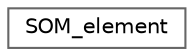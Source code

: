 digraph "类继承关系图"
{
 // LATEX_PDF_SIZE
  bgcolor="transparent";
  edge [fontname=Helvetica,fontsize=10,labelfontname=Helvetica,labelfontsize=10];
  node [fontname=Helvetica,fontsize=10,shape=box,height=0.2,width=0.4];
  rankdir="LR";
  Node0 [id="Node000000",label="SOM_element",height=0.2,width=0.4,color="grey40", fillcolor="white", style="filled",URL="$class_s_o_m__element.html",tooltip=" "];
}

